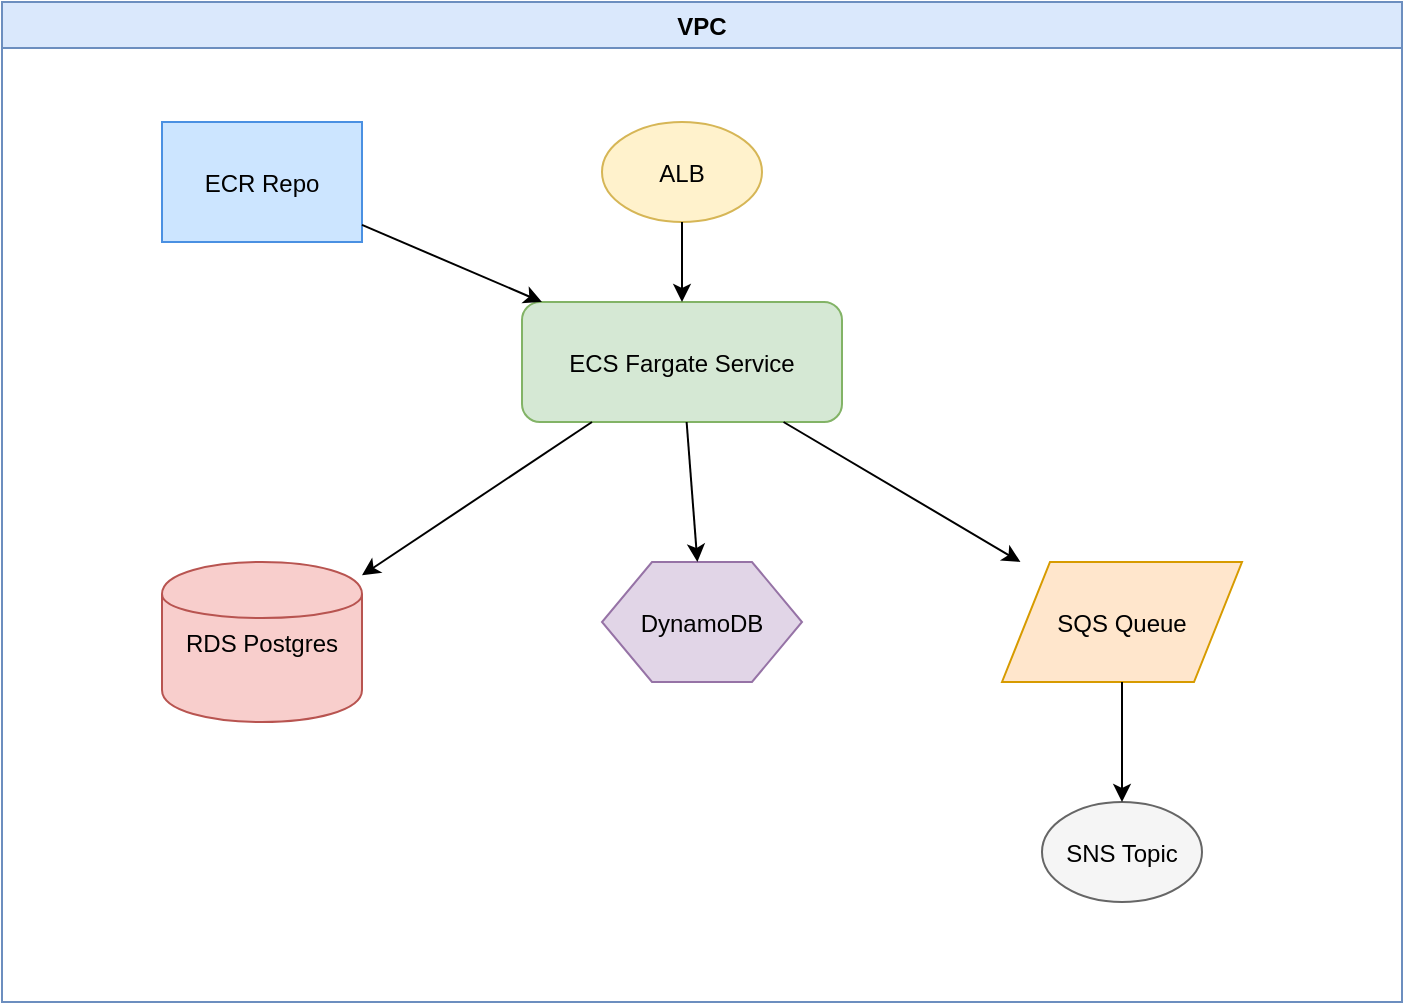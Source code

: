 <?xml version="1.0" encoding="UTF-8"?>
<mxfile>
  <diagram id="bonmoja-arch" name="Architecture">
    <mxGraphModel dx="1060" dy="600" grid="1" gridSize="10" guides="1" tooltips="1" connect="1" arrows="1" fold="1" page="1" pageScale="1" pageWidth="827" pageHeight="1169" math="0" shadow="0">
      <root>
        <mxCell id="0"/>
        <mxCell id="1" parent="0"/>

        <!-- VPC -->
        <mxCell id="2" value="VPC" style="swimlane;fillColor=#dae8fc;strokeColor=#6c8ebf;" vertex="1" parent="1">
          <mxGeometry x="40" y="40" width="700" height="500" as="geometry"/>
        </mxCell>

        <!-- ALB -->
        <mxCell id="3" value="ALB" style="shape=ellipse;fillColor=#fff2cc;strokeColor=#d6b656;" vertex="1" parent="2">
          <mxGeometry x="300" y="60" width="80" height="50" as="geometry"/>
        </mxCell>

        <!-- ECS -->
        <mxCell id="4" value="ECS Fargate Service" style="shape=rectangle;rounded=1;fillColor=#d5e8d4;strokeColor=#82b366;" vertex="1" parent="2">
          <mxGeometry x="260" y="150" width="160" height="60" as="geometry"/>
        </mxCell>

        <!-- RDS -->
        <mxCell id="5" value="RDS Postgres" style="shape=cylinder;fillColor=#f8cecc;strokeColor=#b85450;" vertex="1" parent="2">
          <mxGeometry x="80" y="280" width="100" height="80" as="geometry"/>
        </mxCell>

        <!-- DynamoDB -->
        <mxCell id="6" value="DynamoDB" style="shape=hexagon;fillColor=#e1d5e7;strokeColor=#9673a6;" vertex="1" parent="2">
          <mxGeometry x="300" y="280" width="100" height="60" as="geometry"/>
        </mxCell>

        <!-- SQS -->
        <mxCell id="7" value="SQS Queue" style="shape=parallelogram;fillColor=#ffe6cc;strokeColor=#d79b00;" vertex="1" parent="2">
          <mxGeometry x="500" y="280" width="120" height="60" as="geometry"/>
        </mxCell>

        <!-- SNS -->
        <mxCell id="8" value="SNS Topic" style="shape=ellipse;fillColor=#f5f5f5;strokeColor=#666666;" vertex="1" parent="2">
          <mxGeometry x="520" y="400" width="80" height="50" as="geometry"/>
        </mxCell>

        <!-- ECR -->
        <mxCell id="9" value="ECR Repo" style="shape=rectangle;fillColor=#cce5ff;strokeColor=#4a90e2;" vertex="1" parent="2">
          <mxGeometry x="80" y="60" width="100" height="60" as="geometry"/>
        </mxCell>

        <!-- Edges -->
        <mxCell id="10" edge="1" parent="2" source="9" target="4">
          <mxGeometry relative="1" as="geometry"/>
        </mxCell>
        <mxCell id="11" edge="1" parent="2" source="3" target="4">
          <mxGeometry relative="1" as="geometry"/>
        </mxCell>
        <mxCell id="12" edge="1" parent="2" source="4" target="5">
          <mxGeometry relative="1" as="geometry"/>
        </mxCell>
        <mxCell id="13" edge="1" parent="2" source="4" target="6">
          <mxGeometry relative="1" as="geometry"/>
        </mxCell>
        <mxCell id="14" edge="1" parent="2" source="4" target="7">
          <mxGeometry relative="1" as="geometry"/>
        </mxCell>
        <mxCell id="15" edge="1" parent="2" source="7" target="8">
          <mxGeometry relative="1" as="geometry"/>
        </mxCell>
      </root>
    </mxGraphModel>
  </diagram>
</mxfile>
